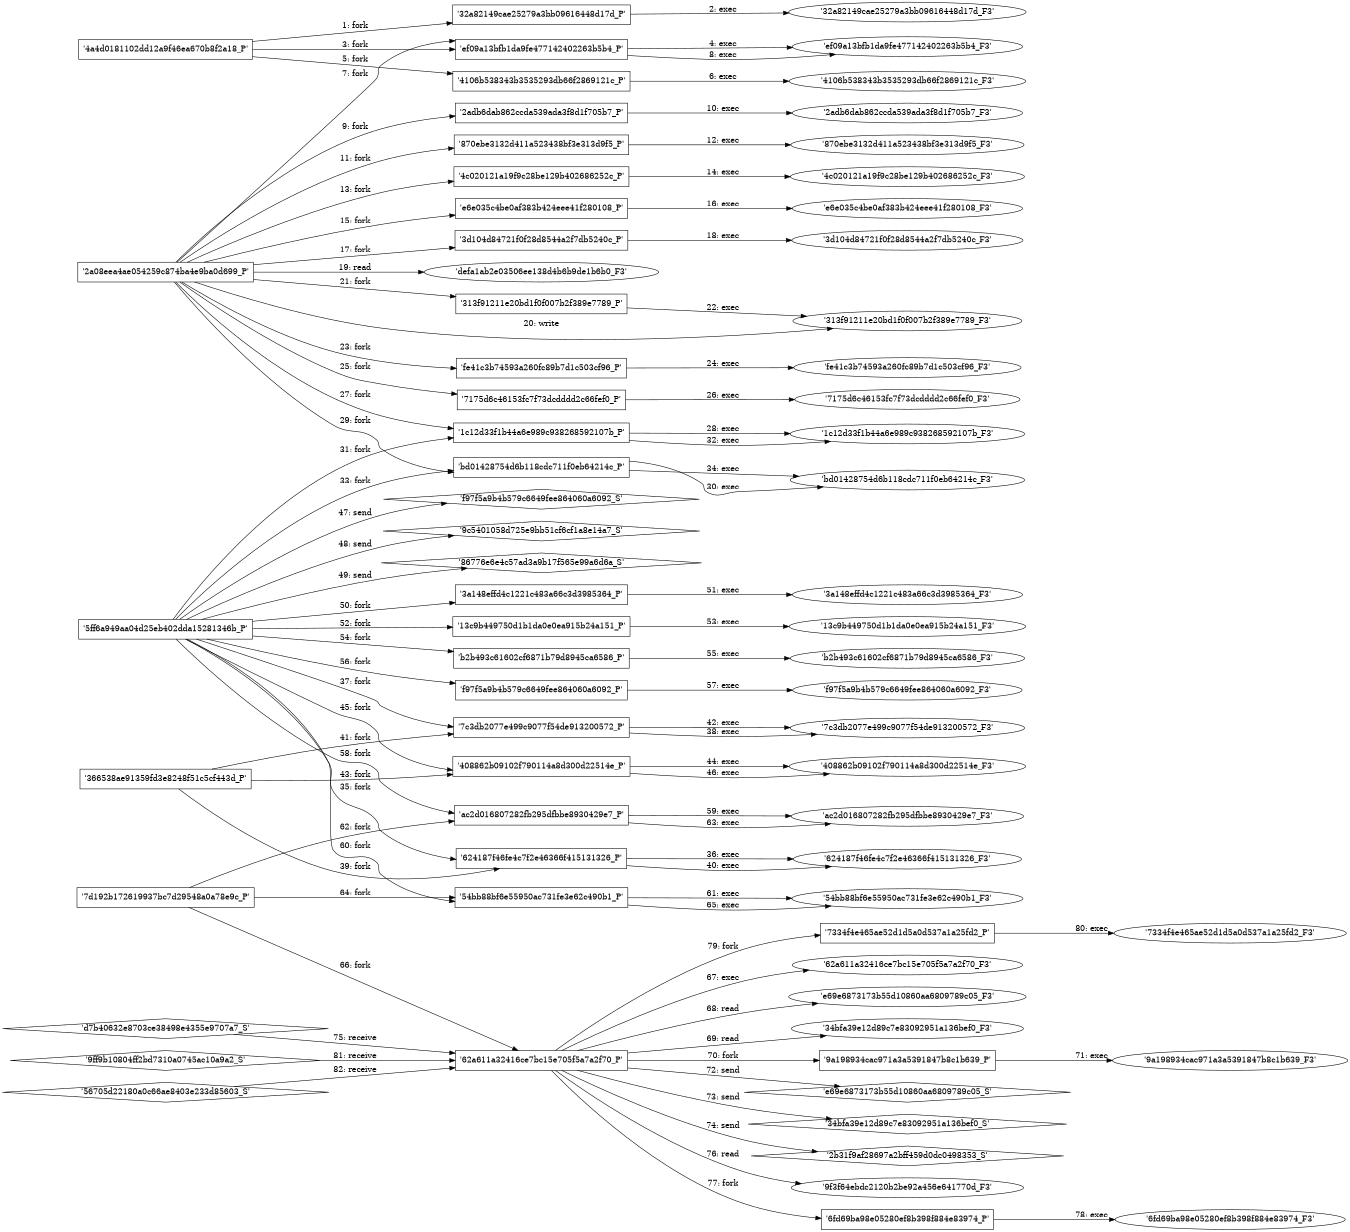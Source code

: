 digraph "D:\Learning\Paper\apt\基于CTI的攻击预警\Dataset\攻击图\ASGfromALLCTI\GravityRAT - The Two-Year Evolution Of An APT Targeting India.dot" {
rankdir="LR"
size="9"
fixedsize="false"
splines="true"
nodesep=0.3
ranksep=0
fontsize=10
overlap="scalexy"
engine= "neato"
	"'4a4d0181102dd12a9f46ea670b8f2a18_P'" [node_type=Process shape=box]
	"'32a82149cae25279a3bb09616448d17d_P'" [node_type=Process shape=box]
	"'4a4d0181102dd12a9f46ea670b8f2a18_P'" -> "'32a82149cae25279a3bb09616448d17d_P'" [label="1: fork"]
	"'32a82149cae25279a3bb09616448d17d_P'" [node_type=Process shape=box]
	"'32a82149cae25279a3bb09616448d17d_F3'" [node_type=File shape=ellipse]
	"'32a82149cae25279a3bb09616448d17d_P'" -> "'32a82149cae25279a3bb09616448d17d_F3'" [label="2: exec"]
	"'4a4d0181102dd12a9f46ea670b8f2a18_P'" [node_type=Process shape=box]
	"'ef09a13bfb1da9fe477142402263b5b4_P'" [node_type=Process shape=box]
	"'4a4d0181102dd12a9f46ea670b8f2a18_P'" -> "'ef09a13bfb1da9fe477142402263b5b4_P'" [label="3: fork"]
	"'ef09a13bfb1da9fe477142402263b5b4_P'" [node_type=Process shape=box]
	"'ef09a13bfb1da9fe477142402263b5b4_F3'" [node_type=File shape=ellipse]
	"'ef09a13bfb1da9fe477142402263b5b4_P'" -> "'ef09a13bfb1da9fe477142402263b5b4_F3'" [label="4: exec"]
	"'4a4d0181102dd12a9f46ea670b8f2a18_P'" [node_type=Process shape=box]
	"'4106b538343b3535293db66f2869121c_P'" [node_type=Process shape=box]
	"'4a4d0181102dd12a9f46ea670b8f2a18_P'" -> "'4106b538343b3535293db66f2869121c_P'" [label="5: fork"]
	"'4106b538343b3535293db66f2869121c_P'" [node_type=Process shape=box]
	"'4106b538343b3535293db66f2869121c_F3'" [node_type=File shape=ellipse]
	"'4106b538343b3535293db66f2869121c_P'" -> "'4106b538343b3535293db66f2869121c_F3'" [label="6: exec"]
	"'2a08eea4ae054259c874ba4e9ba0d699_P'" [node_type=Process shape=box]
	"'ef09a13bfb1da9fe477142402263b5b4_P'" [node_type=Process shape=box]
	"'2a08eea4ae054259c874ba4e9ba0d699_P'" -> "'ef09a13bfb1da9fe477142402263b5b4_P'" [label="7: fork"]
	"'ef09a13bfb1da9fe477142402263b5b4_P'" [node_type=Process shape=box]
	"'ef09a13bfb1da9fe477142402263b5b4_F3'" [node_type=File shape=ellipse]
	"'ef09a13bfb1da9fe477142402263b5b4_P'" -> "'ef09a13bfb1da9fe477142402263b5b4_F3'" [label="8: exec"]
	"'2a08eea4ae054259c874ba4e9ba0d699_P'" [node_type=Process shape=box]
	"'2adb6dab862ccda539ada3f8d1f705b7_P'" [node_type=Process shape=box]
	"'2a08eea4ae054259c874ba4e9ba0d699_P'" -> "'2adb6dab862ccda539ada3f8d1f705b7_P'" [label="9: fork"]
	"'2adb6dab862ccda539ada3f8d1f705b7_P'" [node_type=Process shape=box]
	"'2adb6dab862ccda539ada3f8d1f705b7_F3'" [node_type=File shape=ellipse]
	"'2adb6dab862ccda539ada3f8d1f705b7_P'" -> "'2adb6dab862ccda539ada3f8d1f705b7_F3'" [label="10: exec"]
	"'2a08eea4ae054259c874ba4e9ba0d699_P'" [node_type=Process shape=box]
	"'870ebe3132d411a523438bf3e313d9f5_P'" [node_type=Process shape=box]
	"'2a08eea4ae054259c874ba4e9ba0d699_P'" -> "'870ebe3132d411a523438bf3e313d9f5_P'" [label="11: fork"]
	"'870ebe3132d411a523438bf3e313d9f5_P'" [node_type=Process shape=box]
	"'870ebe3132d411a523438bf3e313d9f5_F3'" [node_type=File shape=ellipse]
	"'870ebe3132d411a523438bf3e313d9f5_P'" -> "'870ebe3132d411a523438bf3e313d9f5_F3'" [label="12: exec"]
	"'2a08eea4ae054259c874ba4e9ba0d699_P'" [node_type=Process shape=box]
	"'4c020121a19f9c28be129b402686252c_P'" [node_type=Process shape=box]
	"'2a08eea4ae054259c874ba4e9ba0d699_P'" -> "'4c020121a19f9c28be129b402686252c_P'" [label="13: fork"]
	"'4c020121a19f9c28be129b402686252c_P'" [node_type=Process shape=box]
	"'4c020121a19f9c28be129b402686252c_F3'" [node_type=File shape=ellipse]
	"'4c020121a19f9c28be129b402686252c_P'" -> "'4c020121a19f9c28be129b402686252c_F3'" [label="14: exec"]
	"'2a08eea4ae054259c874ba4e9ba0d699_P'" [node_type=Process shape=box]
	"'e6e035c4be0af383b424eee41f280108_P'" [node_type=Process shape=box]
	"'2a08eea4ae054259c874ba4e9ba0d699_P'" -> "'e6e035c4be0af383b424eee41f280108_P'" [label="15: fork"]
	"'e6e035c4be0af383b424eee41f280108_P'" [node_type=Process shape=box]
	"'e6e035c4be0af383b424eee41f280108_F3'" [node_type=File shape=ellipse]
	"'e6e035c4be0af383b424eee41f280108_P'" -> "'e6e035c4be0af383b424eee41f280108_F3'" [label="16: exec"]
	"'2a08eea4ae054259c874ba4e9ba0d699_P'" [node_type=Process shape=box]
	"'3d104d84721f0f28d8544a2f7db5240c_P'" [node_type=Process shape=box]
	"'2a08eea4ae054259c874ba4e9ba0d699_P'" -> "'3d104d84721f0f28d8544a2f7db5240c_P'" [label="17: fork"]
	"'3d104d84721f0f28d8544a2f7db5240c_P'" [node_type=Process shape=box]
	"'3d104d84721f0f28d8544a2f7db5240c_F3'" [node_type=File shape=ellipse]
	"'3d104d84721f0f28d8544a2f7db5240c_P'" -> "'3d104d84721f0f28d8544a2f7db5240c_F3'" [label="18: exec"]
	"'defa1ab2e03506ee138d4b6b9de1b6b0_F3'" [node_type=file shape=ellipse]
	"'2a08eea4ae054259c874ba4e9ba0d699_P'" [node_type=Process shape=box]
	"'2a08eea4ae054259c874ba4e9ba0d699_P'" -> "'defa1ab2e03506ee138d4b6b9de1b6b0_F3'" [label="19: read"]
	"'313f91211e20bd1f0f007b2f389e7789_F3'" [node_type=file shape=ellipse]
	"'2a08eea4ae054259c874ba4e9ba0d699_P'" [node_type=Process shape=box]
	"'2a08eea4ae054259c874ba4e9ba0d699_P'" -> "'313f91211e20bd1f0f007b2f389e7789_F3'" [label="20: write"]
	"'2a08eea4ae054259c874ba4e9ba0d699_P'" [node_type=Process shape=box]
	"'313f91211e20bd1f0f007b2f389e7789_P'" [node_type=Process shape=box]
	"'2a08eea4ae054259c874ba4e9ba0d699_P'" -> "'313f91211e20bd1f0f007b2f389e7789_P'" [label="21: fork"]
	"'313f91211e20bd1f0f007b2f389e7789_P'" [node_type=Process shape=box]
	"'313f91211e20bd1f0f007b2f389e7789_F3'" [node_type=File shape=ellipse]
	"'313f91211e20bd1f0f007b2f389e7789_P'" -> "'313f91211e20bd1f0f007b2f389e7789_F3'" [label="22: exec"]
	"'2a08eea4ae054259c874ba4e9ba0d699_P'" [node_type=Process shape=box]
	"'fe41c3b74593a260fc89b7d1c503cf96_P'" [node_type=Process shape=box]
	"'2a08eea4ae054259c874ba4e9ba0d699_P'" -> "'fe41c3b74593a260fc89b7d1c503cf96_P'" [label="23: fork"]
	"'fe41c3b74593a260fc89b7d1c503cf96_P'" [node_type=Process shape=box]
	"'fe41c3b74593a260fc89b7d1c503cf96_F3'" [node_type=File shape=ellipse]
	"'fe41c3b74593a260fc89b7d1c503cf96_P'" -> "'fe41c3b74593a260fc89b7d1c503cf96_F3'" [label="24: exec"]
	"'2a08eea4ae054259c874ba4e9ba0d699_P'" [node_type=Process shape=box]
	"'7175d6c46153fc7f73dcdddd2c66fef0_P'" [node_type=Process shape=box]
	"'2a08eea4ae054259c874ba4e9ba0d699_P'" -> "'7175d6c46153fc7f73dcdddd2c66fef0_P'" [label="25: fork"]
	"'7175d6c46153fc7f73dcdddd2c66fef0_P'" [node_type=Process shape=box]
	"'7175d6c46153fc7f73dcdddd2c66fef0_F3'" [node_type=File shape=ellipse]
	"'7175d6c46153fc7f73dcdddd2c66fef0_P'" -> "'7175d6c46153fc7f73dcdddd2c66fef0_F3'" [label="26: exec"]
	"'2a08eea4ae054259c874ba4e9ba0d699_P'" [node_type=Process shape=box]
	"'1c12d33f1b44a6e989c938268592107b_P'" [node_type=Process shape=box]
	"'2a08eea4ae054259c874ba4e9ba0d699_P'" -> "'1c12d33f1b44a6e989c938268592107b_P'" [label="27: fork"]
	"'1c12d33f1b44a6e989c938268592107b_P'" [node_type=Process shape=box]
	"'1c12d33f1b44a6e989c938268592107b_F3'" [node_type=File shape=ellipse]
	"'1c12d33f1b44a6e989c938268592107b_P'" -> "'1c12d33f1b44a6e989c938268592107b_F3'" [label="28: exec"]
	"'2a08eea4ae054259c874ba4e9ba0d699_P'" [node_type=Process shape=box]
	"'bd01428754d6b118cdc711f0eb64214c_P'" [node_type=Process shape=box]
	"'2a08eea4ae054259c874ba4e9ba0d699_P'" -> "'bd01428754d6b118cdc711f0eb64214c_P'" [label="29: fork"]
	"'bd01428754d6b118cdc711f0eb64214c_P'" [node_type=Process shape=box]
	"'bd01428754d6b118cdc711f0eb64214c_F3'" [node_type=File shape=ellipse]
	"'bd01428754d6b118cdc711f0eb64214c_P'" -> "'bd01428754d6b118cdc711f0eb64214c_F3'" [label="30: exec"]
	"'5ff6a949aa04d25eb402dda15281346b_P'" [node_type=Process shape=box]
	"'1c12d33f1b44a6e989c938268592107b_P'" [node_type=Process shape=box]
	"'5ff6a949aa04d25eb402dda15281346b_P'" -> "'1c12d33f1b44a6e989c938268592107b_P'" [label="31: fork"]
	"'1c12d33f1b44a6e989c938268592107b_P'" [node_type=Process shape=box]
	"'1c12d33f1b44a6e989c938268592107b_F3'" [node_type=File shape=ellipse]
	"'1c12d33f1b44a6e989c938268592107b_P'" -> "'1c12d33f1b44a6e989c938268592107b_F3'" [label="32: exec"]
	"'5ff6a949aa04d25eb402dda15281346b_P'" [node_type=Process shape=box]
	"'bd01428754d6b118cdc711f0eb64214c_P'" [node_type=Process shape=box]
	"'5ff6a949aa04d25eb402dda15281346b_P'" -> "'bd01428754d6b118cdc711f0eb64214c_P'" [label="33: fork"]
	"'bd01428754d6b118cdc711f0eb64214c_P'" [node_type=Process shape=box]
	"'bd01428754d6b118cdc711f0eb64214c_F3'" [node_type=File shape=ellipse]
	"'bd01428754d6b118cdc711f0eb64214c_P'" -> "'bd01428754d6b118cdc711f0eb64214c_F3'" [label="34: exec"]
	"'5ff6a949aa04d25eb402dda15281346b_P'" [node_type=Process shape=box]
	"'624187f46fe4c7f2e46366f415131326_P'" [node_type=Process shape=box]
	"'5ff6a949aa04d25eb402dda15281346b_P'" -> "'624187f46fe4c7f2e46366f415131326_P'" [label="35: fork"]
	"'624187f46fe4c7f2e46366f415131326_P'" [node_type=Process shape=box]
	"'624187f46fe4c7f2e46366f415131326_F3'" [node_type=File shape=ellipse]
	"'624187f46fe4c7f2e46366f415131326_P'" -> "'624187f46fe4c7f2e46366f415131326_F3'" [label="36: exec"]
	"'5ff6a949aa04d25eb402dda15281346b_P'" [node_type=Process shape=box]
	"'7c3db2077e499c9077f54de913200572_P'" [node_type=Process shape=box]
	"'5ff6a949aa04d25eb402dda15281346b_P'" -> "'7c3db2077e499c9077f54de913200572_P'" [label="37: fork"]
	"'7c3db2077e499c9077f54de913200572_P'" [node_type=Process shape=box]
	"'7c3db2077e499c9077f54de913200572_F3'" [node_type=File shape=ellipse]
	"'7c3db2077e499c9077f54de913200572_P'" -> "'7c3db2077e499c9077f54de913200572_F3'" [label="38: exec"]
	"'366538ae91359fd3e8248f51c5cf443d_P'" [node_type=Process shape=box]
	"'624187f46fe4c7f2e46366f415131326_P'" [node_type=Process shape=box]
	"'366538ae91359fd3e8248f51c5cf443d_P'" -> "'624187f46fe4c7f2e46366f415131326_P'" [label="39: fork"]
	"'624187f46fe4c7f2e46366f415131326_P'" [node_type=Process shape=box]
	"'624187f46fe4c7f2e46366f415131326_F3'" [node_type=File shape=ellipse]
	"'624187f46fe4c7f2e46366f415131326_P'" -> "'624187f46fe4c7f2e46366f415131326_F3'" [label="40: exec"]
	"'366538ae91359fd3e8248f51c5cf443d_P'" [node_type=Process shape=box]
	"'7c3db2077e499c9077f54de913200572_P'" [node_type=Process shape=box]
	"'366538ae91359fd3e8248f51c5cf443d_P'" -> "'7c3db2077e499c9077f54de913200572_P'" [label="41: fork"]
	"'7c3db2077e499c9077f54de913200572_P'" [node_type=Process shape=box]
	"'7c3db2077e499c9077f54de913200572_F3'" [node_type=File shape=ellipse]
	"'7c3db2077e499c9077f54de913200572_P'" -> "'7c3db2077e499c9077f54de913200572_F3'" [label="42: exec"]
	"'366538ae91359fd3e8248f51c5cf443d_P'" [node_type=Process shape=box]
	"'408862b09102f790114a8d300d22514e_P'" [node_type=Process shape=box]
	"'366538ae91359fd3e8248f51c5cf443d_P'" -> "'408862b09102f790114a8d300d22514e_P'" [label="43: fork"]
	"'408862b09102f790114a8d300d22514e_P'" [node_type=Process shape=box]
	"'408862b09102f790114a8d300d22514e_F3'" [node_type=File shape=ellipse]
	"'408862b09102f790114a8d300d22514e_P'" -> "'408862b09102f790114a8d300d22514e_F3'" [label="44: exec"]
	"'5ff6a949aa04d25eb402dda15281346b_P'" [node_type=Process shape=box]
	"'408862b09102f790114a8d300d22514e_P'" [node_type=Process shape=box]
	"'5ff6a949aa04d25eb402dda15281346b_P'" -> "'408862b09102f790114a8d300d22514e_P'" [label="45: fork"]
	"'408862b09102f790114a8d300d22514e_P'" [node_type=Process shape=box]
	"'408862b09102f790114a8d300d22514e_F3'" [node_type=File shape=ellipse]
	"'408862b09102f790114a8d300d22514e_P'" -> "'408862b09102f790114a8d300d22514e_F3'" [label="46: exec"]
	"'f97f5a9b4b579c6649fee864060a6092_S'" [node_type=Socket shape=diamond]
	"'5ff6a949aa04d25eb402dda15281346b_P'" [node_type=Process shape=box]
	"'5ff6a949aa04d25eb402dda15281346b_P'" -> "'f97f5a9b4b579c6649fee864060a6092_S'" [label="47: send"]
	"'9c5401058d725e9bb51cf6cf1a8e14a7_S'" [node_type=Socket shape=diamond]
	"'5ff6a949aa04d25eb402dda15281346b_P'" [node_type=Process shape=box]
	"'5ff6a949aa04d25eb402dda15281346b_P'" -> "'9c5401058d725e9bb51cf6cf1a8e14a7_S'" [label="48: send"]
	"'86776e6e4c57ad3a9b17f565e99a6d6a_S'" [node_type=Socket shape=diamond]
	"'5ff6a949aa04d25eb402dda15281346b_P'" [node_type=Process shape=box]
	"'5ff6a949aa04d25eb402dda15281346b_P'" -> "'86776e6e4c57ad3a9b17f565e99a6d6a_S'" [label="49: send"]
	"'5ff6a949aa04d25eb402dda15281346b_P'" [node_type=Process shape=box]
	"'3a148effd4c1221c483a66c3d3985364_P'" [node_type=Process shape=box]
	"'5ff6a949aa04d25eb402dda15281346b_P'" -> "'3a148effd4c1221c483a66c3d3985364_P'" [label="50: fork"]
	"'3a148effd4c1221c483a66c3d3985364_P'" [node_type=Process shape=box]
	"'3a148effd4c1221c483a66c3d3985364_F3'" [node_type=File shape=ellipse]
	"'3a148effd4c1221c483a66c3d3985364_P'" -> "'3a148effd4c1221c483a66c3d3985364_F3'" [label="51: exec"]
	"'5ff6a949aa04d25eb402dda15281346b_P'" [node_type=Process shape=box]
	"'13c9b449750d1b1da0e0ea915b24a151_P'" [node_type=Process shape=box]
	"'5ff6a949aa04d25eb402dda15281346b_P'" -> "'13c9b449750d1b1da0e0ea915b24a151_P'" [label="52: fork"]
	"'13c9b449750d1b1da0e0ea915b24a151_P'" [node_type=Process shape=box]
	"'13c9b449750d1b1da0e0ea915b24a151_F3'" [node_type=File shape=ellipse]
	"'13c9b449750d1b1da0e0ea915b24a151_P'" -> "'13c9b449750d1b1da0e0ea915b24a151_F3'" [label="53: exec"]
	"'5ff6a949aa04d25eb402dda15281346b_P'" [node_type=Process shape=box]
	"'b2b493c61602cf6871b79d8945ca6586_P'" [node_type=Process shape=box]
	"'5ff6a949aa04d25eb402dda15281346b_P'" -> "'b2b493c61602cf6871b79d8945ca6586_P'" [label="54: fork"]
	"'b2b493c61602cf6871b79d8945ca6586_P'" [node_type=Process shape=box]
	"'b2b493c61602cf6871b79d8945ca6586_F3'" [node_type=File shape=ellipse]
	"'b2b493c61602cf6871b79d8945ca6586_P'" -> "'b2b493c61602cf6871b79d8945ca6586_F3'" [label="55: exec"]
	"'5ff6a949aa04d25eb402dda15281346b_P'" [node_type=Process shape=box]
	"'f97f5a9b4b579c6649fee864060a6092_P'" [node_type=Process shape=box]
	"'5ff6a949aa04d25eb402dda15281346b_P'" -> "'f97f5a9b4b579c6649fee864060a6092_P'" [label="56: fork"]
	"'f97f5a9b4b579c6649fee864060a6092_P'" [node_type=Process shape=box]
	"'f97f5a9b4b579c6649fee864060a6092_F3'" [node_type=File shape=ellipse]
	"'f97f5a9b4b579c6649fee864060a6092_P'" -> "'f97f5a9b4b579c6649fee864060a6092_F3'" [label="57: exec"]
	"'5ff6a949aa04d25eb402dda15281346b_P'" [node_type=Process shape=box]
	"'ac2d016807282fb295dfbbe8930429e7_P'" [node_type=Process shape=box]
	"'5ff6a949aa04d25eb402dda15281346b_P'" -> "'ac2d016807282fb295dfbbe8930429e7_P'" [label="58: fork"]
	"'ac2d016807282fb295dfbbe8930429e7_P'" [node_type=Process shape=box]
	"'ac2d016807282fb295dfbbe8930429e7_F3'" [node_type=File shape=ellipse]
	"'ac2d016807282fb295dfbbe8930429e7_P'" -> "'ac2d016807282fb295dfbbe8930429e7_F3'" [label="59: exec"]
	"'5ff6a949aa04d25eb402dda15281346b_P'" [node_type=Process shape=box]
	"'54bb88bf6e55950ac731fe3e62c490b1_P'" [node_type=Process shape=box]
	"'5ff6a949aa04d25eb402dda15281346b_P'" -> "'54bb88bf6e55950ac731fe3e62c490b1_P'" [label="60: fork"]
	"'54bb88bf6e55950ac731fe3e62c490b1_P'" [node_type=Process shape=box]
	"'54bb88bf6e55950ac731fe3e62c490b1_F3'" [node_type=File shape=ellipse]
	"'54bb88bf6e55950ac731fe3e62c490b1_P'" -> "'54bb88bf6e55950ac731fe3e62c490b1_F3'" [label="61: exec"]
	"'7d192b172619937bc7d29548a0a78e9c_P'" [node_type=Process shape=box]
	"'ac2d016807282fb295dfbbe8930429e7_P'" [node_type=Process shape=box]
	"'7d192b172619937bc7d29548a0a78e9c_P'" -> "'ac2d016807282fb295dfbbe8930429e7_P'" [label="62: fork"]
	"'ac2d016807282fb295dfbbe8930429e7_P'" [node_type=Process shape=box]
	"'ac2d016807282fb295dfbbe8930429e7_F3'" [node_type=File shape=ellipse]
	"'ac2d016807282fb295dfbbe8930429e7_P'" -> "'ac2d016807282fb295dfbbe8930429e7_F3'" [label="63: exec"]
	"'7d192b172619937bc7d29548a0a78e9c_P'" [node_type=Process shape=box]
	"'54bb88bf6e55950ac731fe3e62c490b1_P'" [node_type=Process shape=box]
	"'7d192b172619937bc7d29548a0a78e9c_P'" -> "'54bb88bf6e55950ac731fe3e62c490b1_P'" [label="64: fork"]
	"'54bb88bf6e55950ac731fe3e62c490b1_P'" [node_type=Process shape=box]
	"'54bb88bf6e55950ac731fe3e62c490b1_F3'" [node_type=File shape=ellipse]
	"'54bb88bf6e55950ac731fe3e62c490b1_P'" -> "'54bb88bf6e55950ac731fe3e62c490b1_F3'" [label="65: exec"]
	"'7d192b172619937bc7d29548a0a78e9c_P'" [node_type=Process shape=box]
	"'62a611a32416ce7bc15e705f5a7a2f70_P'" [node_type=Process shape=box]
	"'7d192b172619937bc7d29548a0a78e9c_P'" -> "'62a611a32416ce7bc15e705f5a7a2f70_P'" [label="66: fork"]
	"'62a611a32416ce7bc15e705f5a7a2f70_P'" [node_type=Process shape=box]
	"'62a611a32416ce7bc15e705f5a7a2f70_F3'" [node_type=File shape=ellipse]
	"'62a611a32416ce7bc15e705f5a7a2f70_P'" -> "'62a611a32416ce7bc15e705f5a7a2f70_F3'" [label="67: exec"]
	"'e69e6873173b55d10860aa6809789c05_F3'" [node_type=file shape=ellipse]
	"'62a611a32416ce7bc15e705f5a7a2f70_P'" [node_type=Process shape=box]
	"'62a611a32416ce7bc15e705f5a7a2f70_P'" -> "'e69e6873173b55d10860aa6809789c05_F3'" [label="68: read"]
	"'34bfa39e12d89c7e83092951a136bef0_F3'" [node_type=file shape=ellipse]
	"'62a611a32416ce7bc15e705f5a7a2f70_P'" [node_type=Process shape=box]
	"'62a611a32416ce7bc15e705f5a7a2f70_P'" -> "'34bfa39e12d89c7e83092951a136bef0_F3'" [label="69: read"]
	"'62a611a32416ce7bc15e705f5a7a2f70_P'" [node_type=Process shape=box]
	"'9a198934cac971a3a5391847b8c1b639_P'" [node_type=Process shape=box]
	"'62a611a32416ce7bc15e705f5a7a2f70_P'" -> "'9a198934cac971a3a5391847b8c1b639_P'" [label="70: fork"]
	"'9a198934cac971a3a5391847b8c1b639_P'" [node_type=Process shape=box]
	"'9a198934cac971a3a5391847b8c1b639_F3'" [node_type=File shape=ellipse]
	"'9a198934cac971a3a5391847b8c1b639_P'" -> "'9a198934cac971a3a5391847b8c1b639_F3'" [label="71: exec"]
	"'e69e6873173b55d10860aa6809789c05_S'" [node_type=Socket shape=diamond]
	"'62a611a32416ce7bc15e705f5a7a2f70_P'" [node_type=Process shape=box]
	"'62a611a32416ce7bc15e705f5a7a2f70_P'" -> "'e69e6873173b55d10860aa6809789c05_S'" [label="72: send"]
	"'34bfa39e12d89c7e83092951a136bef0_S'" [node_type=Socket shape=diamond]
	"'62a611a32416ce7bc15e705f5a7a2f70_P'" [node_type=Process shape=box]
	"'62a611a32416ce7bc15e705f5a7a2f70_P'" -> "'34bfa39e12d89c7e83092951a136bef0_S'" [label="73: send"]
	"'2b31f9af28697a2bff459d0dc0498353_S'" [node_type=Socket shape=diamond]
	"'62a611a32416ce7bc15e705f5a7a2f70_P'" [node_type=Process shape=box]
	"'62a611a32416ce7bc15e705f5a7a2f70_P'" -> "'2b31f9af28697a2bff459d0dc0498353_S'" [label="74: send"]
	"'62a611a32416ce7bc15e705f5a7a2f70_P'" [node_type=Process shape=box]
	"'d7b40632e8703ce38498e4355e9707a7_S'" [node_type=Socket shape=diamond]
	"'d7b40632e8703ce38498e4355e9707a7_S'" -> "'62a611a32416ce7bc15e705f5a7a2f70_P'" [label="75: receive"]
	"'9f3f64ebdc2120b2be92a456e641770d_F3'" [node_type=file shape=ellipse]
	"'62a611a32416ce7bc15e705f5a7a2f70_P'" [node_type=Process shape=box]
	"'62a611a32416ce7bc15e705f5a7a2f70_P'" -> "'9f3f64ebdc2120b2be92a456e641770d_F3'" [label="76: read"]
	"'62a611a32416ce7bc15e705f5a7a2f70_P'" [node_type=Process shape=box]
	"'6fd69ba98e05280ef8b398f884e83974_P'" [node_type=Process shape=box]
	"'62a611a32416ce7bc15e705f5a7a2f70_P'" -> "'6fd69ba98e05280ef8b398f884e83974_P'" [label="77: fork"]
	"'6fd69ba98e05280ef8b398f884e83974_P'" [node_type=Process shape=box]
	"'6fd69ba98e05280ef8b398f884e83974_F3'" [node_type=File shape=ellipse]
	"'6fd69ba98e05280ef8b398f884e83974_P'" -> "'6fd69ba98e05280ef8b398f884e83974_F3'" [label="78: exec"]
	"'62a611a32416ce7bc15e705f5a7a2f70_P'" [node_type=Process shape=box]
	"'7334f4e465ae52d1d5a0d537a1a25fd2_P'" [node_type=Process shape=box]
	"'62a611a32416ce7bc15e705f5a7a2f70_P'" -> "'7334f4e465ae52d1d5a0d537a1a25fd2_P'" [label="79: fork"]
	"'7334f4e465ae52d1d5a0d537a1a25fd2_P'" [node_type=Process shape=box]
	"'7334f4e465ae52d1d5a0d537a1a25fd2_F3'" [node_type=File shape=ellipse]
	"'7334f4e465ae52d1d5a0d537a1a25fd2_P'" -> "'7334f4e465ae52d1d5a0d537a1a25fd2_F3'" [label="80: exec"]
	"'62a611a32416ce7bc15e705f5a7a2f70_P'" [node_type=Process shape=box]
	"'9ff9b10804ff2bd7310a0745ac10a9a2_S'" [node_type=Socket shape=diamond]
	"'9ff9b10804ff2bd7310a0745ac10a9a2_S'" -> "'62a611a32416ce7bc15e705f5a7a2f70_P'" [label="81: receive"]
	"'62a611a32416ce7bc15e705f5a7a2f70_P'" [node_type=Process shape=box]
	"'56705d22180a0c66ae8403e233d85603_S'" [node_type=Socket shape=diamond]
	"'56705d22180a0c66ae8403e233d85603_S'" -> "'62a611a32416ce7bc15e705f5a7a2f70_P'" [label="82: receive"]
}

